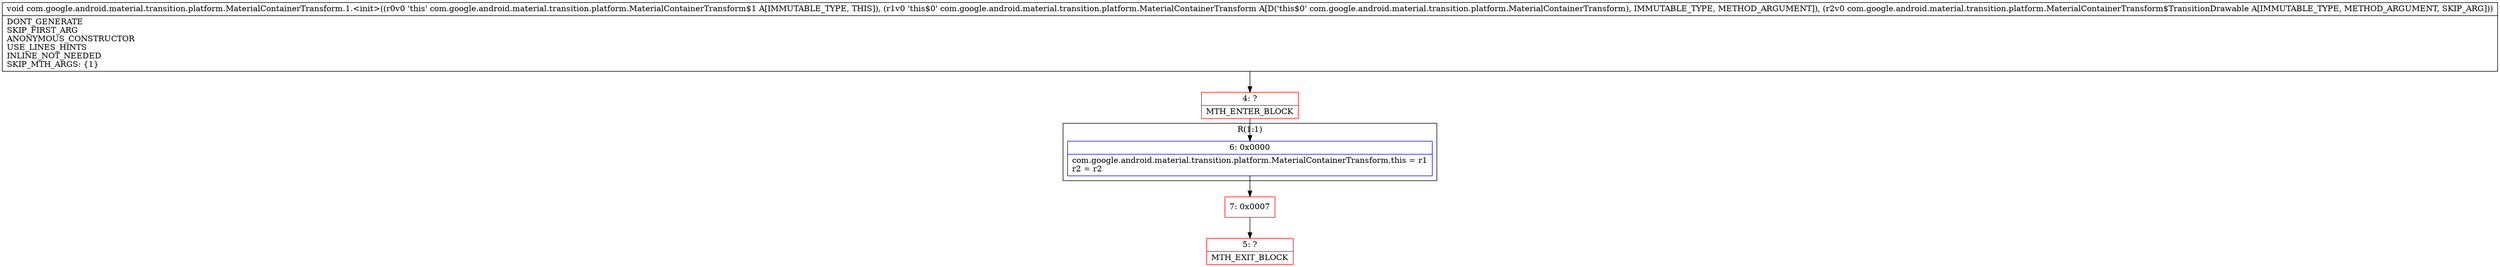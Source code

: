 digraph "CFG forcom.google.android.material.transition.platform.MaterialContainerTransform.1.\<init\>(Lcom\/google\/android\/material\/transition\/platform\/MaterialContainerTransform;Lcom\/google\/android\/material\/transition\/platform\/MaterialContainerTransform$TransitionDrawable;)V" {
subgraph cluster_Region_1302877907 {
label = "R(1:1)";
node [shape=record,color=blue];
Node_6 [shape=record,label="{6\:\ 0x0000|com.google.android.material.transition.platform.MaterialContainerTransform.this = r1\lr2 = r2\l}"];
}
Node_4 [shape=record,color=red,label="{4\:\ ?|MTH_ENTER_BLOCK\l}"];
Node_7 [shape=record,color=red,label="{7\:\ 0x0007}"];
Node_5 [shape=record,color=red,label="{5\:\ ?|MTH_EXIT_BLOCK\l}"];
MethodNode[shape=record,label="{void com.google.android.material.transition.platform.MaterialContainerTransform.1.\<init\>((r0v0 'this' com.google.android.material.transition.platform.MaterialContainerTransform$1 A[IMMUTABLE_TYPE, THIS]), (r1v0 'this$0' com.google.android.material.transition.platform.MaterialContainerTransform A[D('this$0' com.google.android.material.transition.platform.MaterialContainerTransform), IMMUTABLE_TYPE, METHOD_ARGUMENT]), (r2v0 com.google.android.material.transition.platform.MaterialContainerTransform$TransitionDrawable A[IMMUTABLE_TYPE, METHOD_ARGUMENT, SKIP_ARG]))  | DONT_GENERATE\lSKIP_FIRST_ARG\lANONYMOUS_CONSTRUCTOR\lUSE_LINES_HINTS\lINLINE_NOT_NEEDED\lSKIP_MTH_ARGS: \{1\}\l}"];
MethodNode -> Node_4;Node_6 -> Node_7;
Node_4 -> Node_6;
Node_7 -> Node_5;
}

